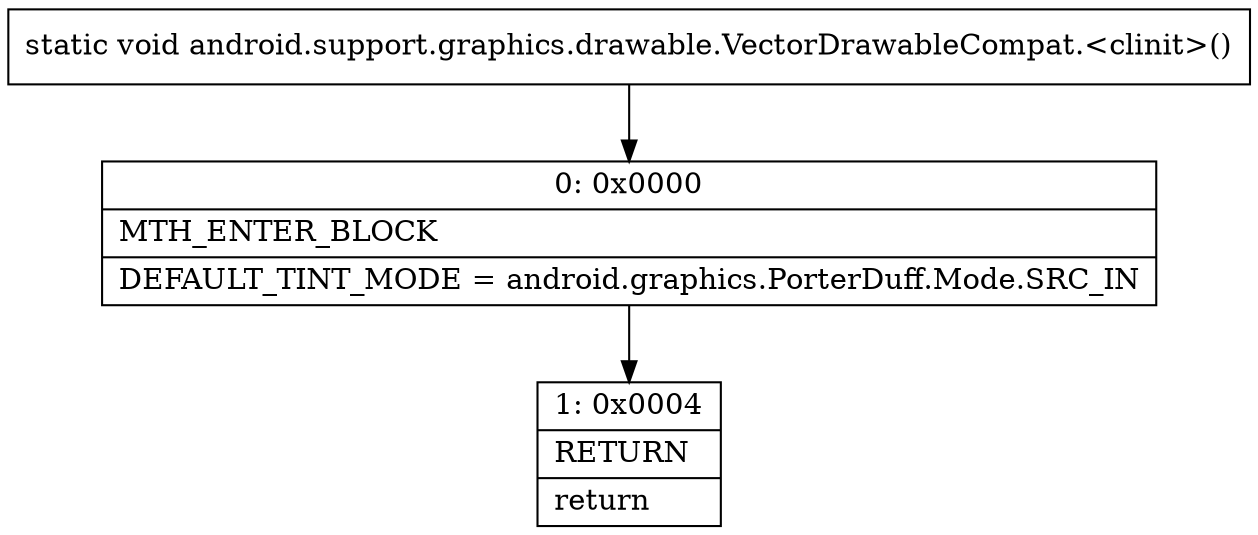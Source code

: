 digraph "CFG forandroid.support.graphics.drawable.VectorDrawableCompat.\<clinit\>()V" {
Node_0 [shape=record,label="{0\:\ 0x0000|MTH_ENTER_BLOCK\l|DEFAULT_TINT_MODE = android.graphics.PorterDuff.Mode.SRC_IN\l}"];
Node_1 [shape=record,label="{1\:\ 0x0004|RETURN\l|return\l}"];
MethodNode[shape=record,label="{static void android.support.graphics.drawable.VectorDrawableCompat.\<clinit\>() }"];
MethodNode -> Node_0;
Node_0 -> Node_1;
}

